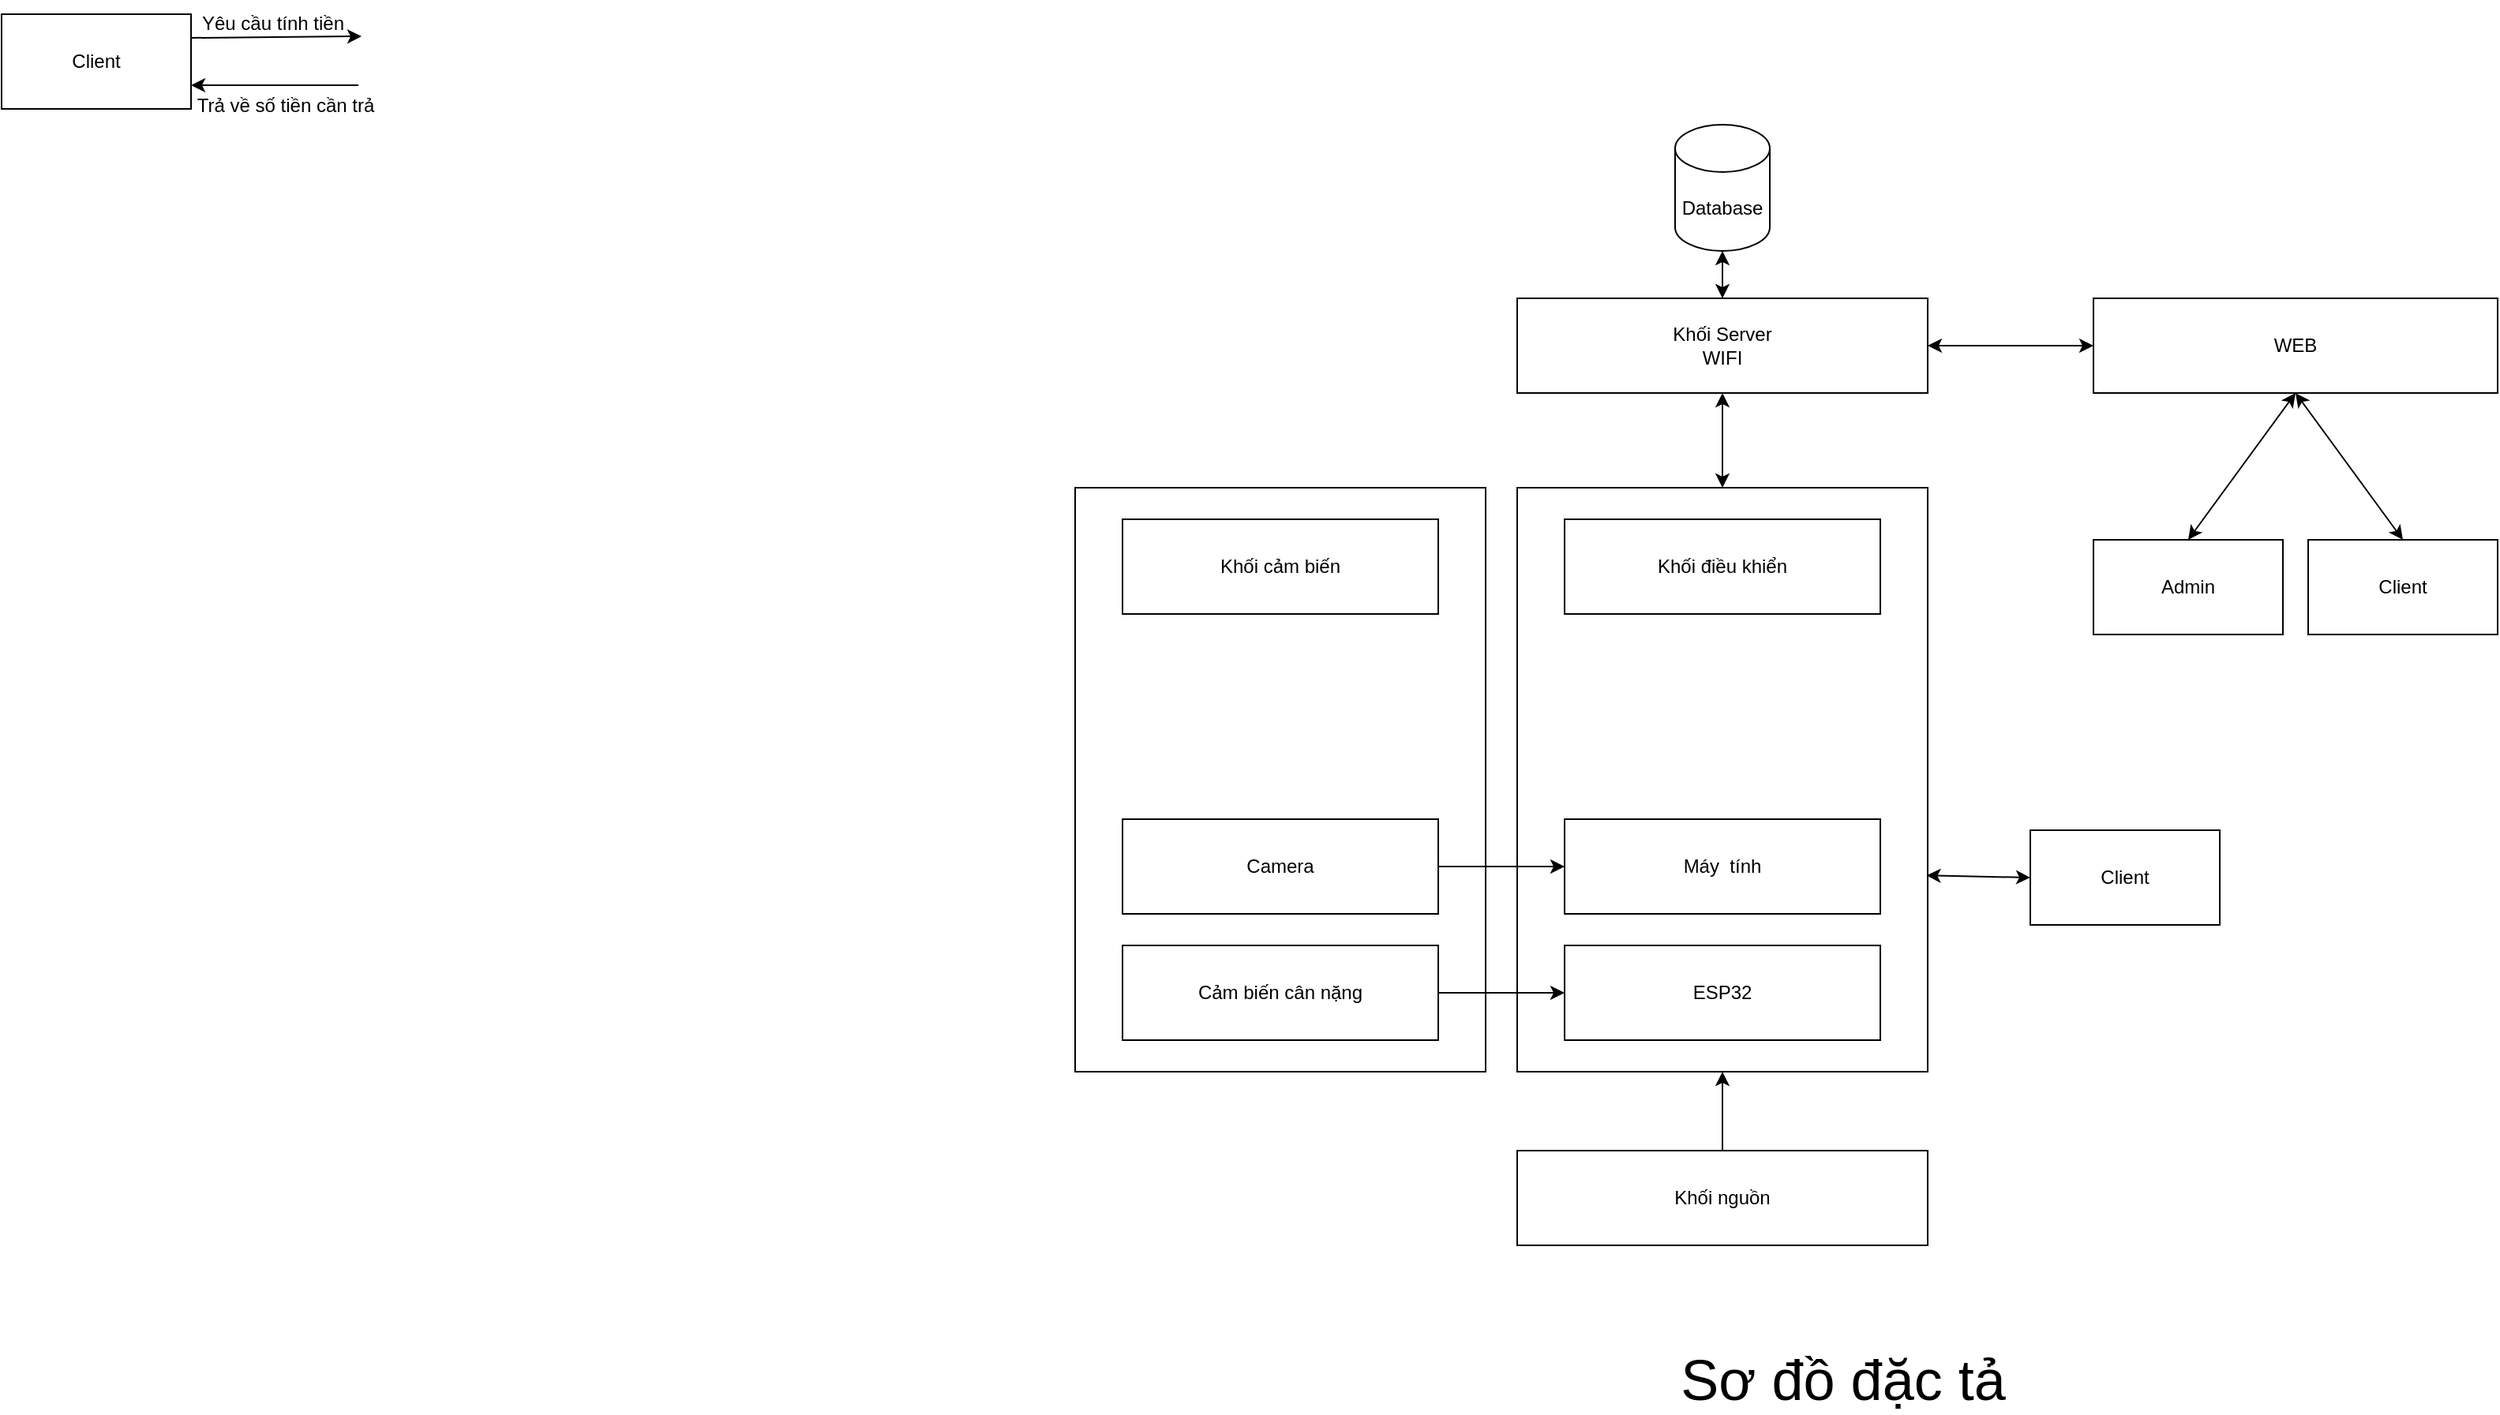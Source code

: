 <mxfile version="22.0.4" type="github">
  <diagram name="Page-1" id="Pprw_iIp662iGQ3IA9JC">
    <mxGraphModel dx="1905" dy="962" grid="0" gridSize="10" guides="1" tooltips="1" connect="1" arrows="1" fold="1" page="0" pageScale="1" pageWidth="850" pageHeight="1100" math="0" shadow="0">
      <root>
        <mxCell id="0" />
        <mxCell id="1" parent="0" />
        <mxCell id="cHcoxTvYCqgjDhFRWjUl-2" value="" style="rounded=0;whiteSpace=wrap;html=1;" parent="1" vertex="1">
          <mxGeometry x="80" y="50" width="260" height="370" as="geometry" />
        </mxCell>
        <mxCell id="cHcoxTvYCqgjDhFRWjUl-3" value="Khối cảm biến" style="rounded=0;whiteSpace=wrap;html=1;" parent="1" vertex="1">
          <mxGeometry x="110" y="70" width="200" height="60" as="geometry" />
        </mxCell>
        <mxCell id="cHcoxTvYCqgjDhFRWjUl-4" value="Camera" style="rounded=0;whiteSpace=wrap;html=1;" parent="1" vertex="1">
          <mxGeometry x="110" y="260" width="200" height="60" as="geometry" />
        </mxCell>
        <mxCell id="cHcoxTvYCqgjDhFRWjUl-5" value="Cảm biến cân nặng" style="rounded=0;whiteSpace=wrap;html=1;" parent="1" vertex="1">
          <mxGeometry x="110" y="340" width="200" height="60" as="geometry" />
        </mxCell>
        <mxCell id="cHcoxTvYCqgjDhFRWjUl-9" value="" style="rounded=0;whiteSpace=wrap;html=1;" parent="1" vertex="1">
          <mxGeometry x="360" y="50" width="260" height="370" as="geometry" />
        </mxCell>
        <mxCell id="cHcoxTvYCqgjDhFRWjUl-10" value="Khối điều khiển" style="rounded=0;whiteSpace=wrap;html=1;" parent="1" vertex="1">
          <mxGeometry x="390" y="70" width="200" height="60" as="geometry" />
        </mxCell>
        <mxCell id="cHcoxTvYCqgjDhFRWjUl-11" value="Máy&amp;nbsp; tính" style="rounded=0;whiteSpace=wrap;html=1;" parent="1" vertex="1">
          <mxGeometry x="390" y="260" width="200" height="60" as="geometry" />
        </mxCell>
        <mxCell id="cHcoxTvYCqgjDhFRWjUl-12" value="ESP32" style="rounded=0;whiteSpace=wrap;html=1;" parent="1" vertex="1">
          <mxGeometry x="390" y="340" width="200" height="60" as="geometry" />
        </mxCell>
        <mxCell id="cHcoxTvYCqgjDhFRWjUl-13" value="Khối Server&lt;br&gt;WIFI" style="rounded=0;whiteSpace=wrap;html=1;" parent="1" vertex="1">
          <mxGeometry x="360" y="-70" width="260" height="60" as="geometry" />
        </mxCell>
        <mxCell id="cHcoxTvYCqgjDhFRWjUl-16" value="Khối nguồn" style="rounded=0;whiteSpace=wrap;html=1;" parent="1" vertex="1">
          <mxGeometry x="360" y="470" width="260" height="60" as="geometry" />
        </mxCell>
        <mxCell id="cHcoxTvYCqgjDhFRWjUl-20" value="Admin" style="rounded=0;whiteSpace=wrap;html=1;" parent="1" vertex="1">
          <mxGeometry x="725" y="83" width="120" height="60" as="geometry" />
        </mxCell>
        <mxCell id="cHcoxTvYCqgjDhFRWjUl-21" value="Client" style="rounded=0;whiteSpace=wrap;html=1;" parent="1" vertex="1">
          <mxGeometry x="861" y="83" width="120" height="60" as="geometry" />
        </mxCell>
        <mxCell id="cHcoxTvYCqgjDhFRWjUl-24" value="" style="endArrow=classic;startArrow=classic;html=1;rounded=0;entryX=0;entryY=0.5;entryDx=0;entryDy=0;exitX=1;exitY=0.5;exitDx=0;exitDy=0;" parent="1" source="cHcoxTvYCqgjDhFRWjUl-13" target="cHcoxTvYCqgjDhFRWjUl-17" edge="1">
          <mxGeometry width="50" height="50" relative="1" as="geometry">
            <mxPoint x="570" y="150" as="sourcePoint" />
            <mxPoint x="620" y="100" as="targetPoint" />
          </mxGeometry>
        </mxCell>
        <mxCell id="cHcoxTvYCqgjDhFRWjUl-25" value="" style="endArrow=classic;startArrow=classic;html=1;rounded=0;exitX=0.5;exitY=0;exitDx=0;exitDy=0;entryX=0.5;entryY=1;entryDx=0;entryDy=0;" parent="1" source="cHcoxTvYCqgjDhFRWjUl-9" target="cHcoxTvYCqgjDhFRWjUl-13" edge="1">
          <mxGeometry width="50" height="50" relative="1" as="geometry">
            <mxPoint x="450" y="40" as="sourcePoint" />
            <mxPoint x="500" y="-10" as="targetPoint" />
          </mxGeometry>
        </mxCell>
        <mxCell id="cHcoxTvYCqgjDhFRWjUl-26" value="" style="endArrow=classic;startArrow=classic;html=1;rounded=0;entryX=0.5;entryY=1;entryDx=0;entryDy=0;exitX=0.5;exitY=0;exitDx=0;exitDy=0;" parent="1" source="cHcoxTvYCqgjDhFRWjUl-13" edge="1">
          <mxGeometry width="50" height="50" relative="1" as="geometry">
            <mxPoint x="440" y="-40" as="sourcePoint" />
            <mxPoint x="490" y="-100" as="targetPoint" />
          </mxGeometry>
        </mxCell>
        <mxCell id="cHcoxTvYCqgjDhFRWjUl-27" value="" style="endArrow=classic;html=1;rounded=0;exitX=0.5;exitY=0;exitDx=0;exitDy=0;entryX=0.5;entryY=1;entryDx=0;entryDy=0;" parent="1" source="cHcoxTvYCqgjDhFRWjUl-16" target="cHcoxTvYCqgjDhFRWjUl-9" edge="1">
          <mxGeometry width="50" height="50" relative="1" as="geometry">
            <mxPoint x="480" y="470" as="sourcePoint" />
            <mxPoint x="530" y="420" as="targetPoint" />
          </mxGeometry>
        </mxCell>
        <mxCell id="cHcoxTvYCqgjDhFRWjUl-28" value="" style="endArrow=classic;html=1;rounded=0;entryX=0;entryY=0.5;entryDx=0;entryDy=0;exitX=1;exitY=0.5;exitDx=0;exitDy=0;" parent="1" source="cHcoxTvYCqgjDhFRWjUl-4" target="cHcoxTvYCqgjDhFRWjUl-11" edge="1">
          <mxGeometry width="50" height="50" relative="1" as="geometry">
            <mxPoint x="310" y="290" as="sourcePoint" />
            <mxPoint x="360" y="240" as="targetPoint" />
          </mxGeometry>
        </mxCell>
        <mxCell id="cHcoxTvYCqgjDhFRWjUl-29" value="" style="endArrow=classic;html=1;rounded=0;exitX=1;exitY=0.5;exitDx=0;exitDy=0;entryX=0;entryY=0.5;entryDx=0;entryDy=0;" parent="1" source="cHcoxTvYCqgjDhFRWjUl-5" target="cHcoxTvYCqgjDhFRWjUl-12" edge="1">
          <mxGeometry width="50" height="50" relative="1" as="geometry">
            <mxPoint x="320" y="370" as="sourcePoint" />
            <mxPoint x="370" y="320" as="targetPoint" />
          </mxGeometry>
        </mxCell>
        <mxCell id="cHcoxTvYCqgjDhFRWjUl-30" value="&lt;font style=&quot;font-size: 36px;&quot;&gt;Sơ đồ đặc tả&lt;/font&gt;" style="text;html=1;strokeColor=none;fillColor=none;align=center;verticalAlign=middle;whiteSpace=wrap;rounded=0;" parent="1" vertex="1">
          <mxGeometry x="418" y="600" width="297" height="30" as="geometry" />
        </mxCell>
        <mxCell id="cHcoxTvYCqgjDhFRWjUl-31" value="" style="endArrow=classic;startArrow=classic;html=1;rounded=0;entryX=0;entryY=0.5;entryDx=0;entryDy=0;" parent="1" target="cHcoxTvYCqgjDhFRWjUl-17" edge="1">
          <mxGeometry width="50" height="50" relative="1" as="geometry">
            <mxPoint x="810" y="-40" as="sourcePoint" />
            <mxPoint x="850" y="-80" as="targetPoint" />
          </mxGeometry>
        </mxCell>
        <mxCell id="cHcoxTvYCqgjDhFRWjUl-17" value="WEB" style="rounded=0;whiteSpace=wrap;html=1;" parent="1" vertex="1">
          <mxGeometry x="725" y="-70" width="256" height="60" as="geometry" />
        </mxCell>
        <mxCell id="cHcoxTvYCqgjDhFRWjUl-32" value="" style="endArrow=classic;startArrow=classic;html=1;rounded=0;entryX=0.5;entryY=1;entryDx=0;entryDy=0;exitX=0.5;exitY=0;exitDx=0;exitDy=0;" parent="1" source="cHcoxTvYCqgjDhFRWjUl-21" target="cHcoxTvYCqgjDhFRWjUl-17" edge="1">
          <mxGeometry width="50" height="50" relative="1" as="geometry">
            <mxPoint x="726" y="88" as="sourcePoint" />
            <mxPoint x="776" y="38" as="targetPoint" />
          </mxGeometry>
        </mxCell>
        <mxCell id="cHcoxTvYCqgjDhFRWjUl-33" value="" style="endArrow=classic;startArrow=classic;html=1;rounded=0;entryX=0.5;entryY=1;entryDx=0;entryDy=0;exitX=0.5;exitY=0;exitDx=0;exitDy=0;" parent="1" source="cHcoxTvYCqgjDhFRWjUl-20" target="cHcoxTvYCqgjDhFRWjUl-17" edge="1">
          <mxGeometry width="50" height="50" relative="1" as="geometry">
            <mxPoint x="823" y="229" as="sourcePoint" />
            <mxPoint x="873" y="179" as="targetPoint" />
          </mxGeometry>
        </mxCell>
        <mxCell id="cHcoxTvYCqgjDhFRWjUl-34" value="Database" style="shape=cylinder3;whiteSpace=wrap;html=1;boundedLbl=1;backgroundOutline=1;size=15;" parent="1" vertex="1">
          <mxGeometry x="460" y="-180" width="60" height="80" as="geometry" />
        </mxCell>
        <mxCell id="uE5RVLxs8B9U53sqObbH-1" value="Client" style="rounded=0;whiteSpace=wrap;html=1;" vertex="1" parent="1">
          <mxGeometry x="685" y="267" width="120" height="60" as="geometry" />
        </mxCell>
        <mxCell id="uE5RVLxs8B9U53sqObbH-2" value="" style="endArrow=classic;startArrow=classic;html=1;rounded=0;entryX=0.997;entryY=0.664;entryDx=0;entryDy=0;exitX=0;exitY=0.5;exitDx=0;exitDy=0;entryPerimeter=0;" edge="1" parent="1" source="uE5RVLxs8B9U53sqObbH-1" target="cHcoxTvYCqgjDhFRWjUl-9">
          <mxGeometry width="50" height="50" relative="1" as="geometry">
            <mxPoint x="550" y="272" as="sourcePoint" />
            <mxPoint x="623" y="286.5" as="targetPoint" />
          </mxGeometry>
        </mxCell>
        <mxCell id="uE5RVLxs8B9U53sqObbH-3" value="Client" style="rounded=0;whiteSpace=wrap;html=1;" vertex="1" parent="1">
          <mxGeometry x="-600" y="-250" width="120" height="60" as="geometry" />
        </mxCell>
        <mxCell id="uE5RVLxs8B9U53sqObbH-4" value="" style="endArrow=classic;html=1;rounded=0;exitX=1;exitY=0.25;exitDx=0;exitDy=0;" edge="1" parent="1" source="uE5RVLxs8B9U53sqObbH-3">
          <mxGeometry width="50" height="50" relative="1" as="geometry">
            <mxPoint x="-481" y="-228" as="sourcePoint" />
            <mxPoint x="-372" y="-236" as="targetPoint" />
          </mxGeometry>
        </mxCell>
        <mxCell id="uE5RVLxs8B9U53sqObbH-5" value="" style="endArrow=classic;html=1;rounded=0;entryX=1;entryY=0.75;entryDx=0;entryDy=0;" edge="1" parent="1" target="uE5RVLxs8B9U53sqObbH-3">
          <mxGeometry width="50" height="50" relative="1" as="geometry">
            <mxPoint x="-374" y="-205" as="sourcePoint" />
            <mxPoint x="-433" y="-214" as="targetPoint" />
          </mxGeometry>
        </mxCell>
        <mxCell id="uE5RVLxs8B9U53sqObbH-6" value="Yêu cầu tính tiền" style="text;html=1;strokeColor=none;fillColor=none;align=center;verticalAlign=middle;whiteSpace=wrap;rounded=0;" vertex="1" parent="1">
          <mxGeometry x="-485" y="-259" width="114" height="30" as="geometry" />
        </mxCell>
        <mxCell id="uE5RVLxs8B9U53sqObbH-7" value="Trả về số tiền cần trả" style="text;html=1;strokeColor=none;fillColor=none;align=center;verticalAlign=middle;whiteSpace=wrap;rounded=0;" vertex="1" parent="1">
          <mxGeometry x="-485" y="-207" width="130" height="30" as="geometry" />
        </mxCell>
      </root>
    </mxGraphModel>
  </diagram>
</mxfile>
